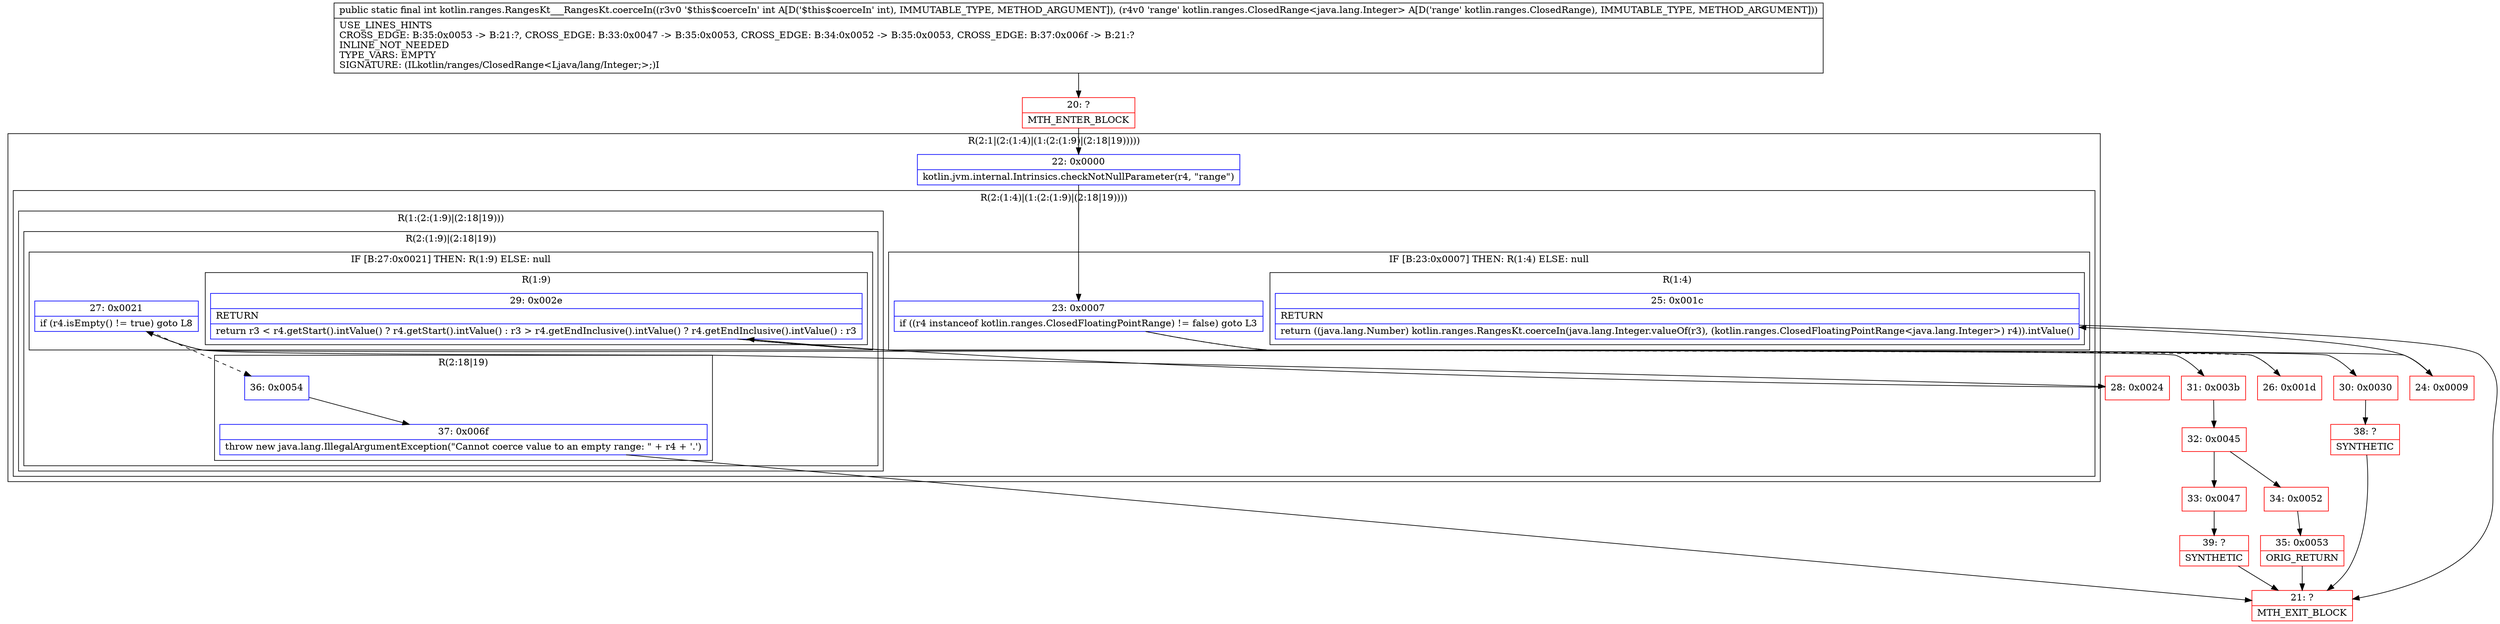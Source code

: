 digraph "CFG forkotlin.ranges.RangesKt___RangesKt.coerceIn(ILkotlin\/ranges\/ClosedRange;)I" {
subgraph cluster_Region_136679083 {
label = "R(2:1|(2:(1:4)|(1:(2:(1:9)|(2:18|19)))))";
node [shape=record,color=blue];
Node_22 [shape=record,label="{22\:\ 0x0000|kotlin.jvm.internal.Intrinsics.checkNotNullParameter(r4, \"range\")\l}"];
subgraph cluster_Region_808500731 {
label = "R(2:(1:4)|(1:(2:(1:9)|(2:18|19))))";
node [shape=record,color=blue];
subgraph cluster_IfRegion_60166651 {
label = "IF [B:23:0x0007] THEN: R(1:4) ELSE: null";
node [shape=record,color=blue];
Node_23 [shape=record,label="{23\:\ 0x0007|if ((r4 instanceof kotlin.ranges.ClosedFloatingPointRange) != false) goto L3\l}"];
subgraph cluster_Region_512998471 {
label = "R(1:4)";
node [shape=record,color=blue];
Node_25 [shape=record,label="{25\:\ 0x001c|RETURN\l|return ((java.lang.Number) kotlin.ranges.RangesKt.coerceIn(java.lang.Integer.valueOf(r3), (kotlin.ranges.ClosedFloatingPointRange\<java.lang.Integer\>) r4)).intValue()\l}"];
}
}
subgraph cluster_Region_988232168 {
label = "R(1:(2:(1:9)|(2:18|19)))";
node [shape=record,color=blue];
subgraph cluster_Region_260932650 {
label = "R(2:(1:9)|(2:18|19))";
node [shape=record,color=blue];
subgraph cluster_IfRegion_1009206761 {
label = "IF [B:27:0x0021] THEN: R(1:9) ELSE: null";
node [shape=record,color=blue];
Node_27 [shape=record,label="{27\:\ 0x0021|if (r4.isEmpty() != true) goto L8\l}"];
subgraph cluster_Region_1070970798 {
label = "R(1:9)";
node [shape=record,color=blue];
Node_29 [shape=record,label="{29\:\ 0x002e|RETURN\l|return r3 \< r4.getStart().intValue() ? r4.getStart().intValue() : r3 \> r4.getEndInclusive().intValue() ? r4.getEndInclusive().intValue() : r3\l}"];
}
}
subgraph cluster_Region_1023340997 {
label = "R(2:18|19)";
node [shape=record,color=blue];
Node_36 [shape=record,label="{36\:\ 0x0054}"];
Node_37 [shape=record,label="{37\:\ 0x006f|throw new java.lang.IllegalArgumentException(\"Cannot coerce value to an empty range: \" + r4 + '.')\l}"];
}
}
}
}
}
Node_20 [shape=record,color=red,label="{20\:\ ?|MTH_ENTER_BLOCK\l}"];
Node_24 [shape=record,color=red,label="{24\:\ 0x0009}"];
Node_21 [shape=record,color=red,label="{21\:\ ?|MTH_EXIT_BLOCK\l}"];
Node_26 [shape=record,color=red,label="{26\:\ 0x001d}"];
Node_28 [shape=record,color=red,label="{28\:\ 0x0024}"];
Node_30 [shape=record,color=red,label="{30\:\ 0x0030}"];
Node_38 [shape=record,color=red,label="{38\:\ ?|SYNTHETIC\l}"];
Node_31 [shape=record,color=red,label="{31\:\ 0x003b}"];
Node_32 [shape=record,color=red,label="{32\:\ 0x0045}"];
Node_33 [shape=record,color=red,label="{33\:\ 0x0047}"];
Node_39 [shape=record,color=red,label="{39\:\ ?|SYNTHETIC\l}"];
Node_34 [shape=record,color=red,label="{34\:\ 0x0052}"];
Node_35 [shape=record,color=red,label="{35\:\ 0x0053|ORIG_RETURN\l}"];
MethodNode[shape=record,label="{public static final int kotlin.ranges.RangesKt___RangesKt.coerceIn((r3v0 '$this$coerceIn' int A[D('$this$coerceIn' int), IMMUTABLE_TYPE, METHOD_ARGUMENT]), (r4v0 'range' kotlin.ranges.ClosedRange\<java.lang.Integer\> A[D('range' kotlin.ranges.ClosedRange), IMMUTABLE_TYPE, METHOD_ARGUMENT]))  | USE_LINES_HINTS\lCROSS_EDGE: B:35:0x0053 \-\> B:21:?, CROSS_EDGE: B:33:0x0047 \-\> B:35:0x0053, CROSS_EDGE: B:34:0x0052 \-\> B:35:0x0053, CROSS_EDGE: B:37:0x006f \-\> B:21:?\lINLINE_NOT_NEEDED\lTYPE_VARS: EMPTY\lSIGNATURE: (ILkotlin\/ranges\/ClosedRange\<Ljava\/lang\/Integer;\>;)I\l}"];
MethodNode -> Node_20;Node_22 -> Node_23;
Node_23 -> Node_24;
Node_23 -> Node_26[style=dashed];
Node_25 -> Node_21;
Node_27 -> Node_28;
Node_27 -> Node_36[style=dashed];
Node_29 -> Node_30;
Node_29 -> Node_31;
Node_36 -> Node_37;
Node_37 -> Node_21;
Node_20 -> Node_22;
Node_24 -> Node_25;
Node_26 -> Node_27;
Node_28 -> Node_29;
Node_30 -> Node_38;
Node_38 -> Node_21;
Node_31 -> Node_32;
Node_32 -> Node_33;
Node_32 -> Node_34;
Node_33 -> Node_39;
Node_39 -> Node_21;
Node_34 -> Node_35;
Node_35 -> Node_21;
}

